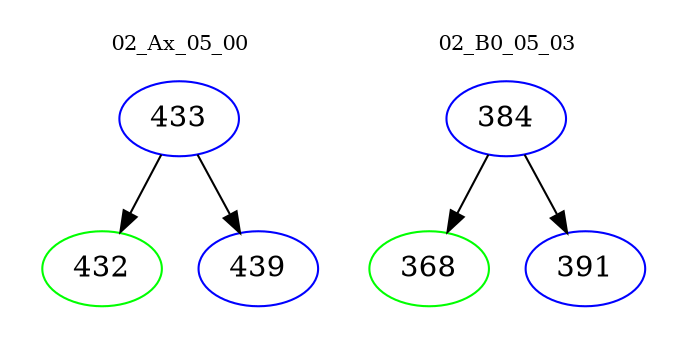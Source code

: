 digraph{
subgraph cluster_0 {
color = white
label = "02_Ax_05_00";
fontsize=10;
T0_433 [label="433", color="blue"]
T0_433 -> T0_432 [color="black"]
T0_432 [label="432", color="green"]
T0_433 -> T0_439 [color="black"]
T0_439 [label="439", color="blue"]
}
subgraph cluster_1 {
color = white
label = "02_B0_05_03";
fontsize=10;
T1_384 [label="384", color="blue"]
T1_384 -> T1_368 [color="black"]
T1_368 [label="368", color="green"]
T1_384 -> T1_391 [color="black"]
T1_391 [label="391", color="blue"]
}
}
